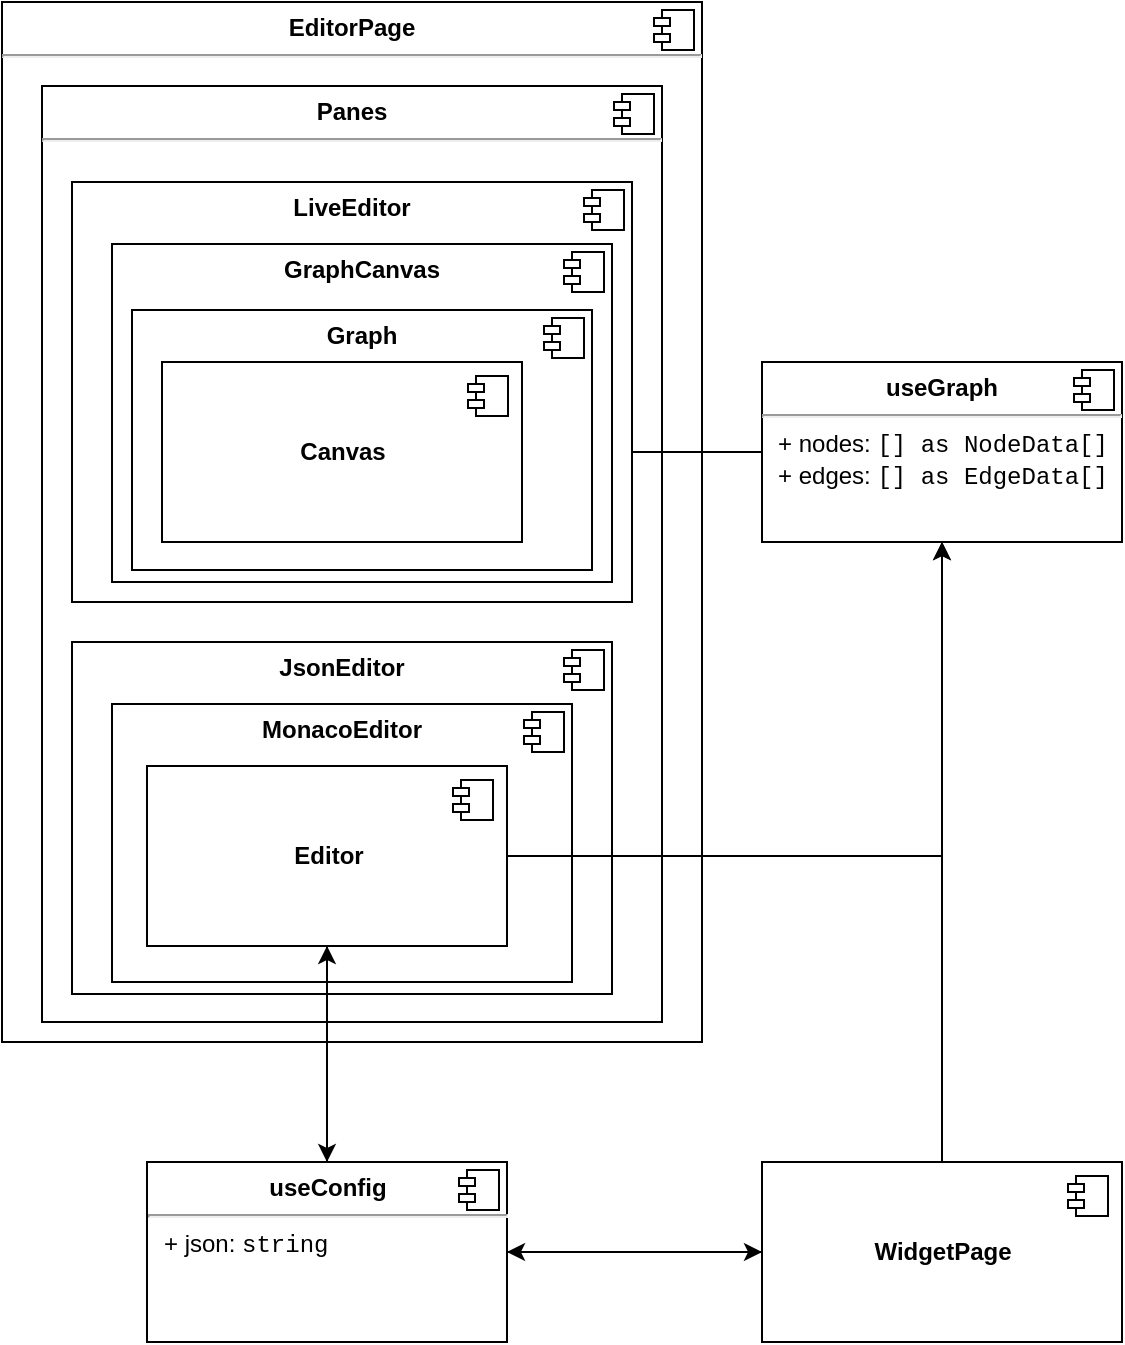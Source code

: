 <mxfile version="20.6.0" type="device" pages="2"><diagram name="component" id="5d7acffa-a066-3a61-03fe-96351882024d"><mxGraphModel dx="946" dy="646" grid="1" gridSize="10" guides="1" tooltips="1" connect="1" arrows="1" fold="1" page="1" pageScale="1" pageWidth="850" pageHeight="1100" background="#ffffff" math="0" shadow="0"><root><mxCell id="0"/><mxCell id="1" parent="0"/><mxCell id="pTBUVWoR7jUnE9GaZzoD-26" value="&lt;p style=&quot;margin:0px;margin-top:6px;text-align:center;&quot;&gt;&lt;b&gt;EditorPage&lt;/b&gt;&lt;/p&gt;&lt;hr&gt;&lt;p style=&quot;margin:0px;margin-left:8px;&quot;&gt;&lt;br&gt;&lt;/p&gt;" style="align=left;overflow=fill;html=1;dropTarget=0;labelBackgroundColor=none;fontColor=default;" vertex="1" parent="1"><mxGeometry x="160" y="50" width="350" height="520" as="geometry"/></mxCell><mxCell id="pTBUVWoR7jUnE9GaZzoD-27" value="" style="shape=component;jettyWidth=8;jettyHeight=4;labelBackgroundColor=none;fontColor=default;" vertex="1" parent="pTBUVWoR7jUnE9GaZzoD-26"><mxGeometry x="1" width="20" height="20" relative="1" as="geometry"><mxPoint x="-24" y="4" as="offset"/></mxGeometry></mxCell><mxCell id="pTBUVWoR7jUnE9GaZzoD-28" value="&lt;div style=&quot;text-align: center;&quot;&gt;&lt;p style=&quot;margin: 6px 0px 0px;&quot;&gt;&lt;b&gt;Panes&lt;/b&gt;&lt;/p&gt;&lt;hr&gt;&lt;p style=&quot;margin: 0px 0px 0px 8px;&quot;&gt;&lt;br style=&quot;text-align: left;&quot;&gt;&lt;/p&gt;&lt;/div&gt;" style="align=left;overflow=fill;html=1;dropTarget=0;labelBackgroundColor=none;fontColor=default;" vertex="1" parent="1"><mxGeometry x="180" y="92" width="310" height="468" as="geometry"/></mxCell><mxCell id="pTBUVWoR7jUnE9GaZzoD-29" value="" style="shape=component;jettyWidth=8;jettyHeight=4;labelBackgroundColor=none;fontColor=default;" vertex="1" parent="pTBUVWoR7jUnE9GaZzoD-28"><mxGeometry x="1" width="20" height="20" relative="1" as="geometry"><mxPoint x="-24" y="4" as="offset"/></mxGeometry></mxCell><mxCell id="pTBUVWoR7jUnE9GaZzoD-32" value="&lt;p style=&quot;margin:0px;margin-top:6px;text-align:center;&quot;&gt;&lt;b&gt;J&lt;/b&gt;&lt;b style=&quot;background-color: initial;&quot;&gt;sonEditor&lt;/b&gt;&lt;/p&gt;&lt;span style=&quot;color: rgba(0, 0, 0, 0); font-family: monospace; font-size: 0px;&quot;&gt;%3CmxGraphModel%3E%3Croot%3E%3CmxCell%20id%3D%220%22%2F%3E%3CmxCell%20id%3D%221%22%20parent%3D%220%22%2F%3E%3CmxCell%20id%3D%222%22%20value%3D%22%26lt%3Bp%20style%3D%26quot%3Bmargin%3A0px%3Bmargin-top%3A6px%3Btext-align%3Acenter%3B%26quot%3B%26gt%3B%26lt%3Bb%26gt%3BPanes%26lt%3B%2Fb%26gt%3B%26lt%3B%2Fp%26gt%3B%26lt%3Bhr%26gt%3B%26lt%3Bp%20style%3D%26quot%3Bmargin%3A0px%3Bmargin-left%3A8px%3B%26quot%3B%26gt%3B%26lt%3Bbr%26gt%3B%26lt%3B%2Fp%26gt%3B%22%20style%3D%22align%3Dleft%3Boverflow%3Dfill%3Bhtml%3D1%3BdropTarget%3D0%3BlabelBackgroundColor%3Dnone%3BfontColor%3Ddefault%3B%22%20vertex%3D%221%22%20parent%3D%221%22%3E%3CmxGeometry%20x%3D%22750%22%20y%3D%22322%22%20width%3D%22330%22%20height%3D%22270%22%20as%3D%22geometry%22%2F%3E%3C%2FmxCell%3E%3CmxCell%20id%3D%223%22%20value%3D%22%22%20style%3D%22shape%3Dcomponent%3BjettyWidth%3D8%3BjettyHeight%3D4%3BlabelBackgroundColor%3Dnone%3BfontColor%3Ddefault%3B%22%20vertex%3D%221%22%20parent%3D%222%22%3E%3CmxGeometry%20x%3D%221%22%20width%3D%2220%22%20height%3D%2220%22%20relative%3D%221%22%20as%3D%22geometry%22%3E%3CmxPoint%20x%3D%22-24%22%20y%3D%224%22%20as%3D%22offset%22%2F%3E%3C%2FmxGeometry%3E%3C%2FmxCell%3E%3C%2Froot%3E%3C%2FmxGraphModel%3E&lt;/span&gt;" style="align=left;overflow=fill;html=1;dropTarget=0;labelBackgroundColor=none;fontColor=default;" vertex="1" parent="1"><mxGeometry x="195" y="370" width="270" height="176" as="geometry"/></mxCell><mxCell id="pTBUVWoR7jUnE9GaZzoD-33" value="" style="shape=component;jettyWidth=8;jettyHeight=4;labelBackgroundColor=none;fontColor=default;" vertex="1" parent="pTBUVWoR7jUnE9GaZzoD-32"><mxGeometry x="1" width="20" height="20" relative="1" as="geometry"><mxPoint x="-24" y="4" as="offset"/></mxGeometry></mxCell><mxCell id="pTBUVWoR7jUnE9GaZzoD-34" value="&lt;p style=&quot;margin:0px;margin-top:6px;text-align:center;&quot;&gt;&lt;b style=&quot;background-color: initial;&quot;&gt;MonacoEditor&lt;/b&gt;&lt;/p&gt;&lt;span style=&quot;color: rgba(0, 0, 0, 0); font-family: monospace; font-size: 0px;&quot;&gt;%3CmxGraphModel%3E%3Croot%3E%3CmxCell%20id%3D%220%22%2F%3E%3CmxCell%20id%3D%221%22%20parent%3D%220%22%2F%3E%3CmxCell%20id%3D%222%22%20value%3D%22%26lt%3Bp%20style%3D%26quot%3Bmargin%3A0px%3Bmargin-top%3A6px%3Btext-align%3Acenter%3B%26quot%3B%26gt%3B%26lt%3Bb%26gt%3BPanes%26lt%3B%2Fb%26gt%3B%26lt%3B%2Fp%26gt%3B%26lt%3Bhr%26gt%3B%26lt%3Bp%20style%3D%26quot%3Bmargin%3A0px%3Bmargin-left%3A8px%3B%26quot%3B%26gt%3B%26lt%3Bbr%26gt%3B%26lt%3B%2Fp%26gt%3B%22%20style%3D%22align%3Dleft%3Boverflow%3Dfill%3Bhtml%3D1%3BdropTarget%3D0%3BlabelBackgroundColor%3Dnone%3BfontColor%3Ddefault%3B%22%20vertex%3D%221%22%20parent%3D%221%22%3E%3CmxGeometry%20x%3D%22750%22%20y%3D%22322%22%20width%3D%22330%22%20height%3D%22270%22%20as%3D%22geometry%22%2F%3E%3C%2FmxCell%3E%3CmxCell%20id%3D%223%22%20value%3D%22%22%20style%3D%22shape%3Dcomponent%3BjettyWidth%3D8%3BjettyHeight%3D4%3BlabelBackgroundColor%3Dnone%3BfontColor%3Ddefault%3B%22%20vertex%3D%221%22%20parent%3D%222%22%3E%3CmxGeometry%20x%3D%221%22%20width%3D%2220%22%20height%3D%2220%22%20relative%3D%221%22%20as%3D%22geometry%22%3E%3CmxPoint%20x%3D%22-24%22%20y%3D%224%22%20as%3D%22offset%22%2F%3E%3C%2FmxGeometry%3E%3C%2FmxCell%3E%3C%2Froot%3E%3C%2FmxGraphModel%3E&lt;/span&gt;" style="align=left;overflow=fill;html=1;dropTarget=0;labelBackgroundColor=none;fontColor=default;" vertex="1" parent="1"><mxGeometry x="215" y="401" width="230" height="139" as="geometry"/></mxCell><mxCell id="pTBUVWoR7jUnE9GaZzoD-35" value="" style="shape=component;jettyWidth=8;jettyHeight=4;labelBackgroundColor=none;fontColor=default;" vertex="1" parent="pTBUVWoR7jUnE9GaZzoD-34"><mxGeometry x="1" width="20" height="20" relative="1" as="geometry"><mxPoint x="-24" y="4" as="offset"/></mxGeometry></mxCell><mxCell id="pTBUVWoR7jUnE9GaZzoD-52" style="edgeStyle=orthogonalEdgeStyle;rounded=0;orthogonalLoop=1;jettySize=auto;html=1;labelBackgroundColor=none;fontColor=default;" edge="1" parent="1" source="pTBUVWoR7jUnE9GaZzoD-57" target="pTBUVWoR7jUnE9GaZzoD-42"><mxGeometry relative="1" as="geometry"><mxPoint x="410" y="351" as="sourcePoint"/></mxGeometry></mxCell><mxCell id="pTBUVWoR7jUnE9GaZzoD-80" style="edgeStyle=orthogonalEdgeStyle;rounded=0;orthogonalLoop=1;jettySize=auto;html=1;labelBackgroundColor=none;fontColor=default;" edge="1" parent="1" source="pTBUVWoR7jUnE9GaZzoD-42" target="pTBUVWoR7jUnE9GaZzoD-55"><mxGeometry relative="1" as="geometry"/></mxCell><mxCell id="pTBUVWoR7jUnE9GaZzoD-42" value="&lt;p style=&quot;margin:0px;margin-top:6px;text-align:center;&quot;&gt;&lt;b&gt;useGraph&lt;/b&gt;&lt;/p&gt;&lt;hr&gt;&lt;p style=&quot;margin:0px;margin-left:8px;&quot;&gt;+ nodes:&amp;nbsp;&lt;span style=&quot;font-family: Menlo, Monaco, &amp;quot;Courier New&amp;quot;, monospace;&quot;&gt;[] &lt;/span&gt;&lt;span style=&quot;font-family: Menlo, Monaco, &amp;quot;Courier New&amp;quot;, monospace;&quot;&gt;as&lt;/span&gt;&lt;span style=&quot;font-family: Menlo, Monaco, &amp;quot;Courier New&amp;quot;, monospace;&quot;&gt; &lt;/span&gt;&lt;span style=&quot;font-family: Menlo, Monaco, &amp;quot;Courier New&amp;quot;, monospace;&quot;&gt;NodeData&lt;/span&gt;&lt;span style=&quot;font-family: Menlo, Monaco, &amp;quot;Courier New&amp;quot;, monospace;&quot;&gt;[]&lt;/span&gt;&lt;/p&gt;&lt;p style=&quot;margin:0px;margin-left:8px;&quot;&gt;+ edges:&amp;nbsp;&lt;span style=&quot;font-family: Menlo, Monaco, &amp;quot;Courier New&amp;quot;, monospace;&quot;&gt;[] &lt;/span&gt;&lt;span style=&quot;font-family: Menlo, Monaco, &amp;quot;Courier New&amp;quot;, monospace;&quot;&gt;as&lt;/span&gt;&lt;span style=&quot;font-family: Menlo, Monaco, &amp;quot;Courier New&amp;quot;, monospace;&quot;&gt; &lt;/span&gt;&lt;span style=&quot;font-family: Menlo, Monaco, &amp;quot;Courier New&amp;quot;, monospace;&quot;&gt;EdgeData&lt;/span&gt;&lt;span style=&quot;font-family: Menlo, Monaco, &amp;quot;Courier New&amp;quot;, monospace;&quot;&gt;[]&lt;/span&gt;&lt;/p&gt;" style="align=left;overflow=fill;html=1;dropTarget=0;labelBackgroundColor=none;fontColor=default;" vertex="1" parent="1"><mxGeometry x="540" y="230" width="180" height="90" as="geometry"/></mxCell><mxCell id="pTBUVWoR7jUnE9GaZzoD-43" value="" style="shape=component;jettyWidth=8;jettyHeight=4;labelBackgroundColor=none;fontColor=default;" vertex="1" parent="pTBUVWoR7jUnE9GaZzoD-42"><mxGeometry x="1" width="20" height="20" relative="1" as="geometry"><mxPoint x="-24" y="4" as="offset"/></mxGeometry></mxCell><mxCell id="pTBUVWoR7jUnE9GaZzoD-76" style="edgeStyle=orthogonalEdgeStyle;rounded=0;orthogonalLoop=1;jettySize=auto;html=1;labelBackgroundColor=none;fontColor=default;" edge="1" parent="1" source="pTBUVWoR7jUnE9GaZzoD-57" target="pTBUVWoR7jUnE9GaZzoD-74"><mxGeometry relative="1" as="geometry"/></mxCell><mxCell id="pTBUVWoR7jUnE9GaZzoD-57" value="&lt;b&gt;Editor&lt;/b&gt;" style="html=1;dropTarget=0;labelBackgroundColor=none;fontColor=default;" vertex="1" parent="1"><mxGeometry x="232.5" y="432" width="180" height="90" as="geometry"/></mxCell><mxCell id="pTBUVWoR7jUnE9GaZzoD-58" value="" style="shape=module;jettyWidth=8;jettyHeight=4;labelBackgroundColor=none;fontColor=default;" vertex="1" parent="pTBUVWoR7jUnE9GaZzoD-57"><mxGeometry x="1" width="20" height="20" relative="1" as="geometry"><mxPoint x="-27" y="7" as="offset"/></mxGeometry></mxCell><mxCell id="pTBUVWoR7jUnE9GaZzoD-61" style="edgeStyle=orthogonalEdgeStyle;rounded=0;orthogonalLoop=1;jettySize=auto;html=1;labelBackgroundColor=none;fontColor=default;" edge="1" parent="1" source="pTBUVWoR7jUnE9GaZzoD-59" target="pTBUVWoR7jUnE9GaZzoD-42"><mxGeometry relative="1" as="geometry"/></mxCell><mxCell id="pTBUVWoR7jUnE9GaZzoD-77" style="edgeStyle=orthogonalEdgeStyle;rounded=0;orthogonalLoop=1;jettySize=auto;html=1;labelBackgroundColor=none;fontColor=default;" edge="1" parent="1" source="pTBUVWoR7jUnE9GaZzoD-59" target="pTBUVWoR7jUnE9GaZzoD-74"><mxGeometry relative="1" as="geometry"/></mxCell><mxCell id="pTBUVWoR7jUnE9GaZzoD-59" value="&lt;b style=&quot;background-color: initial;&quot;&gt;WidgetPage&lt;/b&gt;" style="html=1;dropTarget=0;labelBackgroundColor=none;fontColor=default;" vertex="1" parent="1"><mxGeometry x="540" y="630" width="180" height="90" as="geometry"/></mxCell><mxCell id="pTBUVWoR7jUnE9GaZzoD-60" value="" style="shape=module;jettyWidth=8;jettyHeight=4;labelBackgroundColor=none;fontColor=default;" vertex="1" parent="pTBUVWoR7jUnE9GaZzoD-59"><mxGeometry x="1" width="20" height="20" relative="1" as="geometry"><mxPoint x="-27" y="7" as="offset"/></mxGeometry></mxCell><mxCell id="pTBUVWoR7jUnE9GaZzoD-64" value="&lt;p style=&quot;margin:0px;margin-top:6px;text-align:center;&quot;&gt;&lt;b style=&quot;background-color: initial;&quot;&gt;LiveEditor&lt;/b&gt;&lt;/p&gt;&lt;span style=&quot;color: rgba(0, 0, 0, 0); font-family: monospace; font-size: 0px;&quot;&gt;%3CmxGraphModel%3E%3Croot%3E%3CmxCell%20id%3D%220%22%2F%3E%3CmxCell%20id%3D%221%22%20parent%3D%220%22%2F%3E%3CmxCell%20id%3D%222%22%20value%3D%22%26lt%3Bp%20style%3D%26quot%3Bmargin%3A0px%3Bmargin-top%3A6px%3Btext-align%3Acenter%3B%26quot%3B%26gt%3B%26lt%3Bb%26gt%3BPanes%26lt%3B%2Fb%26gt%3B%26lt%3B%2Fp%26gt%3B%26lt%3Bhr%26gt%3B%26lt%3Bp%20style%3D%26quot%3Bmargin%3A0px%3Bmargin-left%3A8px%3B%26quot%3B%26gt%3B%26lt%3Bbr%26gt%3B%26lt%3B%2Fp%26gt%3B%22%20style%3D%22align%3Dleft%3Boverflow%3Dfill%3Bhtml%3D1%3BdropTarget%3D0%3BlabelBackgroundColor%3Dnone%3BfontColor%3Ddefault%3B%22%20vertex%3D%221%22%20parent%3D%221%22%3E%3CmxGeometry%20x%3D%22750%22%20y%3D%22322%22%20width%3D%22330%22%20height%3D%22270%22%20as%3D%22geometry%22%2F%3E%3C%2FmxCell%3E%3CmxCell%20id%3D%223%22%20value%3D%22%22%20style%3D%22shape%3Dcomponent%3BjettyWidth%3D8%3BjettyHeight%3D4%3BlabelBackgroundColor%3Dnone%3BfontColor%3Ddefault%3B%22%20vertex%3D%221%22%20parent%3D%222%22%3E%3CmxGeometry%20x%3D%221%22%20width%3D%2220%22%20height%3D%2220%22%20relative%3D%221%22%20as%3D%22geometry%22%3E%3CmxPoint%20x%3D%22-24%22%20y%3D%224%22%20as%3D%22offset%22%2F%3E%3C%2FmxGeometry%3E%3C%2FmxCell%3E%3C%2Froot%3E%3C%2FmxGraphModel%3E&lt;/span&gt;" style="align=left;overflow=fill;html=1;dropTarget=0;labelBackgroundColor=none;fontColor=default;" vertex="1" parent="1"><mxGeometry x="195" y="140" width="280" height="210" as="geometry"/></mxCell><mxCell id="pTBUVWoR7jUnE9GaZzoD-65" value="" style="shape=component;jettyWidth=8;jettyHeight=4;labelBackgroundColor=none;fontColor=default;" vertex="1" parent="pTBUVWoR7jUnE9GaZzoD-64"><mxGeometry x="1" width="20" height="20" relative="1" as="geometry"><mxPoint x="-24" y="4" as="offset"/></mxGeometry></mxCell><mxCell id="pTBUVWoR7jUnE9GaZzoD-66" value="&lt;p style=&quot;margin:0px;margin-top:6px;text-align:center;&quot;&gt;&lt;b&gt;GraphCanvas&lt;/b&gt;&lt;/p&gt;" style="align=left;overflow=fill;html=1;dropTarget=0;labelBackgroundColor=none;fontColor=default;" vertex="1" parent="1"><mxGeometry x="215" y="171" width="250" height="169" as="geometry"/></mxCell><mxCell id="pTBUVWoR7jUnE9GaZzoD-67" value="" style="shape=component;jettyWidth=8;jettyHeight=4;labelBackgroundColor=none;fontColor=default;" vertex="1" parent="pTBUVWoR7jUnE9GaZzoD-66"><mxGeometry x="1" width="20" height="20" relative="1" as="geometry"><mxPoint x="-24" y="4" as="offset"/></mxGeometry></mxCell><mxCell id="pTBUVWoR7jUnE9GaZzoD-70" value="&lt;p style=&quot;margin:0px;margin-top:6px;text-align:center;&quot;&gt;&lt;b&gt;Graph&lt;/b&gt;&lt;/p&gt;" style="align=left;overflow=fill;html=1;dropTarget=0;labelBackgroundColor=none;fontColor=default;" vertex="1" parent="1"><mxGeometry x="225" y="204" width="230" height="130" as="geometry"/></mxCell><mxCell id="pTBUVWoR7jUnE9GaZzoD-71" value="" style="shape=component;jettyWidth=8;jettyHeight=4;labelBackgroundColor=none;fontColor=default;" vertex="1" parent="pTBUVWoR7jUnE9GaZzoD-70"><mxGeometry x="1" width="20" height="20" relative="1" as="geometry"><mxPoint x="-24" y="4" as="offset"/></mxGeometry></mxCell><mxCell id="pTBUVWoR7jUnE9GaZzoD-55" value="&lt;b&gt;Canvas&lt;/b&gt;" style="html=1;dropTarget=0;labelBackgroundColor=none;fontColor=default;" vertex="1" parent="1"><mxGeometry x="240" y="230" width="180" height="90" as="geometry"/></mxCell><mxCell id="pTBUVWoR7jUnE9GaZzoD-56" value="" style="shape=module;jettyWidth=8;jettyHeight=4;labelBackgroundColor=none;fontColor=default;" vertex="1" parent="pTBUVWoR7jUnE9GaZzoD-55"><mxGeometry x="1" width="20" height="20" relative="1" as="geometry"><mxPoint x="-27" y="7" as="offset"/></mxGeometry></mxCell><mxCell id="pTBUVWoR7jUnE9GaZzoD-78" style="edgeStyle=orthogonalEdgeStyle;rounded=0;orthogonalLoop=1;jettySize=auto;html=1;labelBackgroundColor=none;fontColor=default;" edge="1" parent="1" source="pTBUVWoR7jUnE9GaZzoD-74" target="pTBUVWoR7jUnE9GaZzoD-57"><mxGeometry relative="1" as="geometry"/></mxCell><mxCell id="pTBUVWoR7jUnE9GaZzoD-79" style="edgeStyle=orthogonalEdgeStyle;rounded=0;orthogonalLoop=1;jettySize=auto;html=1;labelBackgroundColor=none;fontColor=default;" edge="1" parent="1" source="pTBUVWoR7jUnE9GaZzoD-74" target="pTBUVWoR7jUnE9GaZzoD-59"><mxGeometry relative="1" as="geometry"/></mxCell><mxCell id="pTBUVWoR7jUnE9GaZzoD-74" value="&lt;p style=&quot;margin:0px;margin-top:6px;text-align:center;&quot;&gt;&lt;b&gt;useConfig&lt;/b&gt;&lt;/p&gt;&lt;hr&gt;&lt;p style=&quot;margin:0px;margin-left:8px;&quot;&gt;+ json: &lt;font face=&quot;Menlo, Monaco, Courier New, monospace&quot;&gt;string&lt;/font&gt;&lt;br&gt;&lt;/p&gt;" style="align=left;overflow=fill;html=1;dropTarget=0;labelBackgroundColor=none;fontColor=default;" vertex="1" parent="1"><mxGeometry x="232.5" y="630" width="180" height="90" as="geometry"/></mxCell><mxCell id="pTBUVWoR7jUnE9GaZzoD-75" value="" style="shape=component;jettyWidth=8;jettyHeight=4;labelBackgroundColor=none;fontColor=default;" vertex="1" parent="pTBUVWoR7jUnE9GaZzoD-74"><mxGeometry x="1" width="20" height="20" relative="1" as="geometry"><mxPoint x="-24" y="4" as="offset"/></mxGeometry></mxCell></root></mxGraphModel></diagram><diagram id="hDtiYYTsydFQPGE0G1Ds" name="dataflow"><mxGraphModel dx="946" dy="646" grid="1" gridSize="10" guides="1" tooltips="1" connect="1" arrows="1" fold="1" page="1" pageScale="1" pageWidth="850" pageHeight="1100" math="0" shadow="0"><root><mxCell id="0"/><mxCell id="1" parent="0"/><mxCell id="-sqpIFuSUpzU9WRtU4ka-7" style="edgeStyle=orthogonalEdgeStyle;rounded=0;orthogonalLoop=1;jettySize=auto;html=1;labelBackgroundColor=none;fontColor=default;" edge="1" parent="1" source="-sqpIFuSUpzU9WRtU4ka-2" target="-sqpIFuSUpzU9WRtU4ka-5"><mxGeometry relative="1" as="geometry"/></mxCell><mxCell id="-sqpIFuSUpzU9WRtU4ka-17" value="更新JSON" style="edgeLabel;html=1;align=center;verticalAlign=middle;resizable=0;points=[];fontColor=default;" vertex="1" connectable="0" parent="-sqpIFuSUpzU9WRtU4ka-7"><mxGeometry x="0.067" relative="1" as="geometry"><mxPoint as="offset"/></mxGeometry></mxCell><mxCell id="-sqpIFuSUpzU9WRtU4ka-2" value="JSON处理器" style="rounded=1;arcSize=10;whiteSpace=wrap;html=1;align=center;labelBackgroundColor=none;fontColor=default;" vertex="1" parent="1"><mxGeometry x="170" y="320" width="100" height="40" as="geometry"/></mxCell><mxCell id="-sqpIFuSUpzU9WRtU4ka-4" value="输入JSON" style="edgeStyle=orthogonalEdgeStyle;rounded=0;orthogonalLoop=1;jettySize=auto;html=1;labelBackgroundColor=none;fontColor=default;" edge="1" parent="1" source="-sqpIFuSUpzU9WRtU4ka-3" target="-sqpIFuSUpzU9WRtU4ka-2"><mxGeometry relative="1" as="geometry"/></mxCell><mxCell id="-sqpIFuSUpzU9WRtU4ka-3" value="用户" style="whiteSpace=wrap;html=1;align=center;labelBackgroundColor=none;fontColor=default;" vertex="1" parent="1"><mxGeometry x="170" y="230" width="100" height="40" as="geometry"/></mxCell><mxCell id="-sqpIFuSUpzU9WRtU4ka-10" style="edgeStyle=orthogonalEdgeStyle;rounded=0;orthogonalLoop=1;jettySize=auto;html=1;labelBackgroundColor=none;fontColor=default;" edge="1" parent="1" source="-sqpIFuSUpzU9WRtU4ka-5" target="-sqpIFuSUpzU9WRtU4ka-9"><mxGeometry relative="1" as="geometry"/></mxCell><mxCell id="-sqpIFuSUpzU9WRtU4ka-18" value="监听JSON变化" style="edgeLabel;html=1;align=center;verticalAlign=middle;resizable=0;points=[];fontColor=default;" vertex="1" connectable="0" parent="-sqpIFuSUpzU9WRtU4ka-10"><mxGeometry x="-0.04" y="2" relative="1" as="geometry"><mxPoint as="offset"/></mxGeometry></mxCell><mxCell id="-sqpIFuSUpzU9WRtU4ka-5" value="配置数据" style="html=1;dashed=0;whitespace=wrap;shape=partialRectangle;right=0;left=0;labelBackgroundColor=none;fontColor=default;" vertex="1" parent="1"><mxGeometry x="170" y="419" width="100" height="30" as="geometry"/></mxCell><mxCell id="-sqpIFuSUpzU9WRtU4ka-12" value="" style="edgeStyle=orthogonalEdgeStyle;rounded=0;orthogonalLoop=1;jettySize=auto;html=1;labelBackgroundColor=none;fontColor=default;" edge="1" parent="1" source="-sqpIFuSUpzU9WRtU4ka-6" target="-sqpIFuSUpzU9WRtU4ka-8"><mxGeometry relative="1" as="geometry"/></mxCell><mxCell id="-sqpIFuSUpzU9WRtU4ka-22" value="监听画布数据变化" style="edgeLabel;html=1;align=center;verticalAlign=middle;resizable=0;points=[];fontColor=default;" vertex="1" connectable="0" parent="-sqpIFuSUpzU9WRtU4ka-12"><mxGeometry x="0.244" y="-2" relative="1" as="geometry"><mxPoint as="offset"/></mxGeometry></mxCell><mxCell id="-sqpIFuSUpzU9WRtU4ka-6" value="画布数据" style="html=1;dashed=0;whitespace=wrap;shape=partialRectangle;right=0;left=0;labelBackgroundColor=none;fontColor=default;" vertex="1" parent="1"><mxGeometry x="580" y="419" width="100" height="30" as="geometry"/></mxCell><mxCell id="-sqpIFuSUpzU9WRtU4ka-16" value="" style="edgeStyle=orthogonalEdgeStyle;rounded=0;orthogonalLoop=1;jettySize=auto;html=1;labelBackgroundColor=none;fontColor=default;" edge="1" parent="1" source="-sqpIFuSUpzU9WRtU4ka-8" target="-sqpIFuSUpzU9WRtU4ka-15"><mxGeometry relative="1" as="geometry"/></mxCell><mxCell id="-sqpIFuSUpzU9WRtU4ka-23" value="重新绘制输出" style="edgeLabel;html=1;align=center;verticalAlign=middle;resizable=0;points=[];fontColor=default;" vertex="1" connectable="0" parent="-sqpIFuSUpzU9WRtU4ka-16"><mxGeometry x="0.08" y="1" relative="1" as="geometry"><mxPoint as="offset"/></mxGeometry></mxCell><mxCell id="-sqpIFuSUpzU9WRtU4ka-8" value="更新画布" style="rounded=1;arcSize=10;whiteSpace=wrap;html=1;align=center;labelBackgroundColor=none;fontColor=default;" vertex="1" parent="1"><mxGeometry x="580" y="320" width="100" height="40" as="geometry"/></mxCell><mxCell id="-sqpIFuSUpzU9WRtU4ka-11" value="更新画布" style="edgeStyle=orthogonalEdgeStyle;rounded=0;orthogonalLoop=1;jettySize=auto;html=1;labelBackgroundColor=none;fontColor=default;" edge="1" parent="1" source="-sqpIFuSUpzU9WRtU4ka-9" target="-sqpIFuSUpzU9WRtU4ka-6"><mxGeometry relative="1" as="geometry"/></mxCell><mxCell id="-sqpIFuSUpzU9WRtU4ka-9" value="数据更新" style="rounded=1;arcSize=10;whiteSpace=wrap;html=1;align=center;labelBackgroundColor=none;fontColor=default;" vertex="1" parent="1"><mxGeometry x="390" y="414" width="100" height="40" as="geometry"/></mxCell><mxCell id="-sqpIFuSUpzU9WRtU4ka-15" value="屏幕输出" style="whiteSpace=wrap;html=1;align=center;labelBackgroundColor=none;fontColor=default;" vertex="1" parent="1"><mxGeometry x="580" y="230" width="100" height="40" as="geometry"/></mxCell><mxCell id="-sqpIFuSUpzU9WRtU4ka-27" style="edgeStyle=orthogonalEdgeStyle;rounded=0;orthogonalLoop=1;jettySize=auto;html=1;labelBackgroundColor=none;fontColor=default;" edge="1" parent="1" source="-sqpIFuSUpzU9WRtU4ka-24" target="-sqpIFuSUpzU9WRtU4ka-26"><mxGeometry relative="1" as="geometry"/></mxCell><mxCell id="-sqpIFuSUpzU9WRtU4ka-29" value="&lt;span style=&quot;background-color: rgb(248, 249, 250);&quot;&gt;输入JSON&lt;/span&gt;" style="edgeLabel;html=1;align=center;verticalAlign=middle;resizable=0;points=[];fontColor=default;" vertex="1" connectable="0" parent="-sqpIFuSUpzU9WRtU4ka-27"><mxGeometry x="-0.1" y="3" relative="1" as="geometry"><mxPoint as="offset"/></mxGeometry></mxCell><mxCell id="-sqpIFuSUpzU9WRtU4ka-24" value="用户" style="whiteSpace=wrap;html=1;align=center;labelBackgroundColor=none;fontColor=default;" vertex="1" parent="1"><mxGeometry x="145" y="80" width="100" height="40" as="geometry"/></mxCell><mxCell id="-sqpIFuSUpzU9WRtU4ka-25" value="屏幕输出" style="whiteSpace=wrap;html=1;align=center;labelBackgroundColor=none;fontColor=default;" vertex="1" parent="1"><mxGeometry x="635" y="80" width="100" height="40" as="geometry"/></mxCell><mxCell id="-sqpIFuSUpzU9WRtU4ka-28" value="&lt;span style=&quot;background-color: rgb(255, 255, 255);&quot;&gt;重新绘制JSON输出&lt;/span&gt;" style="edgeStyle=orthogonalEdgeStyle;rounded=0;orthogonalLoop=1;jettySize=auto;html=1;labelBackgroundColor=none;fontColor=default;" edge="1" parent="1" source="-sqpIFuSUpzU9WRtU4ka-26" target="-sqpIFuSUpzU9WRtU4ka-25"><mxGeometry relative="1" as="geometry"/></mxCell><mxCell id="-sqpIFuSUpzU9WRtU4ka-26" value="jsoncrack" style="rounded=1;arcSize=10;whiteSpace=wrap;html=1;align=center;labelBackgroundColor=none;fontColor=default;" vertex="1" parent="1"><mxGeometry x="365" y="80" width="100" height="40" as="geometry"/></mxCell><mxCell id="-sqpIFuSUpzU9WRtU4ka-30" value="0层" style="text;html=1;align=center;verticalAlign=middle;resizable=0;points=[];autosize=1;strokeColor=none;fillColor=none;fontColor=default;" vertex="1" parent="1"><mxGeometry x="405" y="155" width="40" height="30" as="geometry"/></mxCell><mxCell id="-sqpIFuSUpzU9WRtU4ka-31" value="1层" style="text;html=1;align=center;verticalAlign=middle;resizable=0;points=[];autosize=1;strokeColor=none;fillColor=none;fontColor=default;" vertex="1" parent="1"><mxGeometry x="405" y="460" width="40" height="30" as="geometry"/></mxCell></root></mxGraphModel></diagram></mxfile>